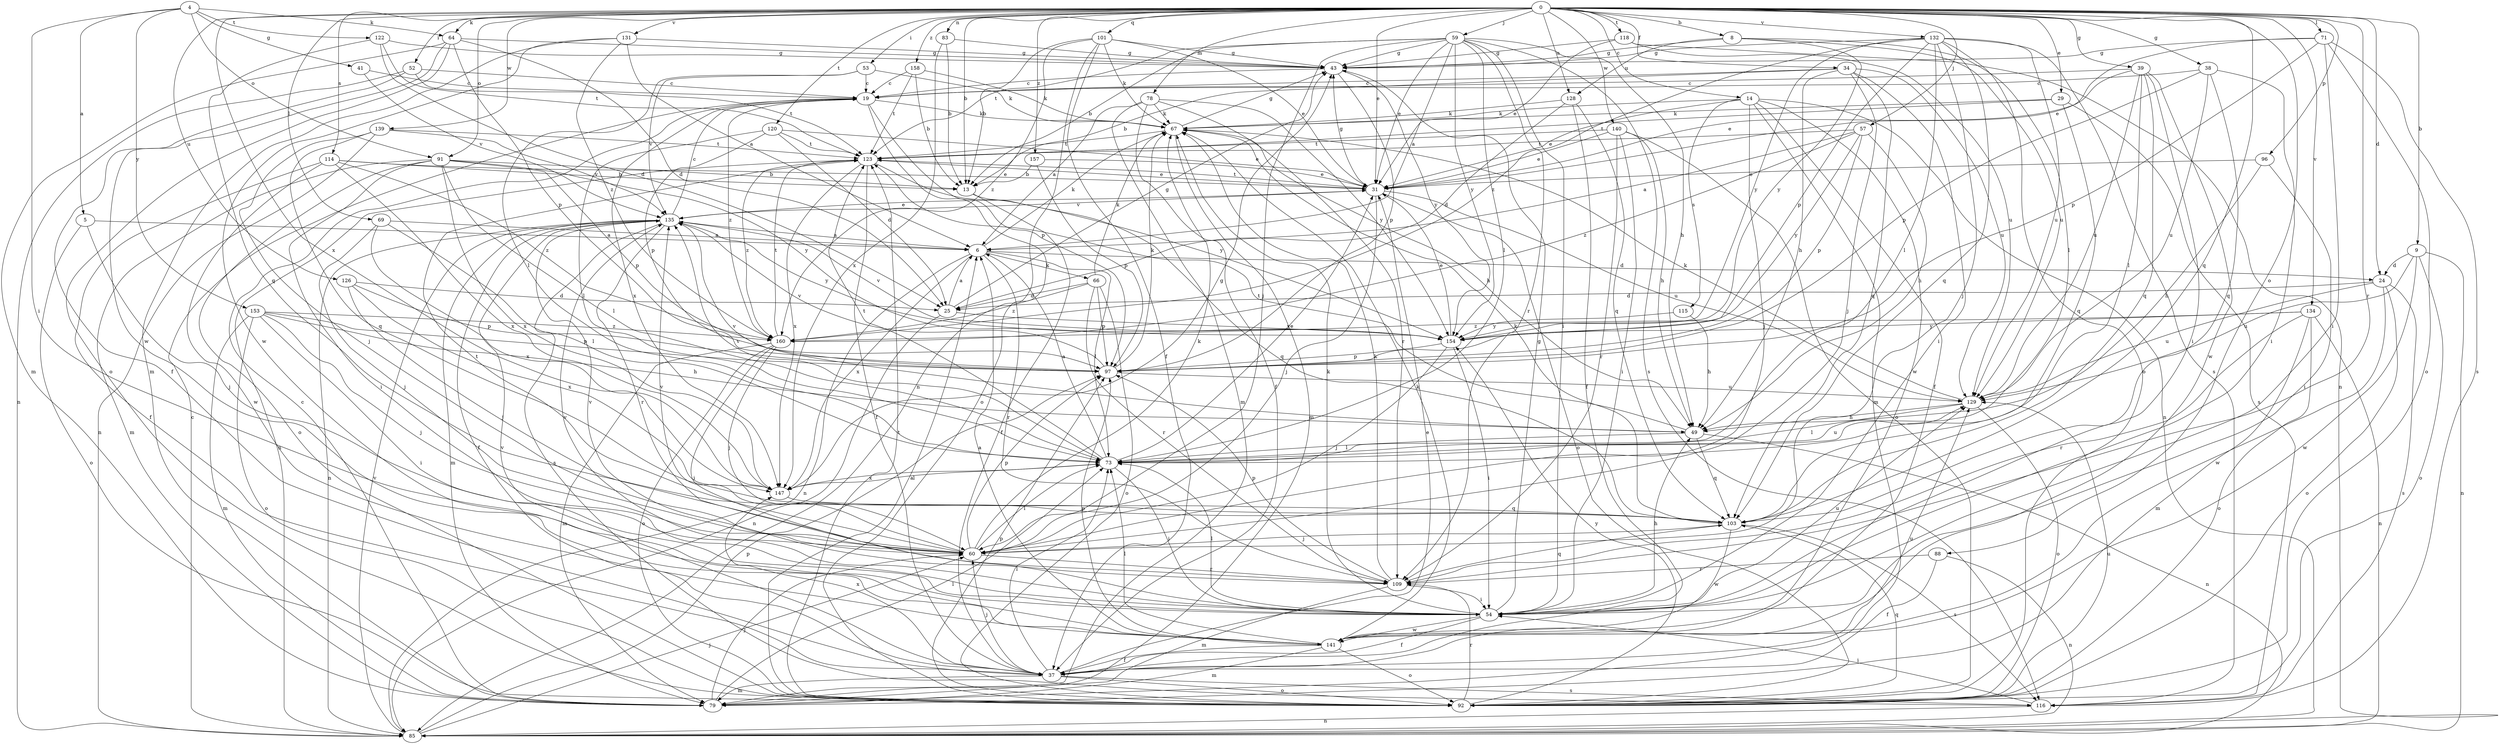 strict digraph  {
0;
4;
5;
6;
8;
9;
13;
14;
19;
24;
25;
29;
31;
34;
37;
38;
39;
41;
43;
49;
52;
53;
54;
57;
59;
60;
64;
66;
67;
69;
71;
73;
78;
79;
83;
85;
88;
91;
92;
96;
97;
101;
103;
109;
114;
115;
116;
118;
120;
122;
123;
126;
128;
129;
131;
132;
134;
135;
139;
140;
141;
147;
153;
154;
157;
158;
160;
0 -> 8  [label=b];
0 -> 9  [label=b];
0 -> 13  [label=b];
0 -> 14  [label=c];
0 -> 24  [label=d];
0 -> 29  [label=e];
0 -> 31  [label=e];
0 -> 34  [label=f];
0 -> 38  [label=g];
0 -> 39  [label=g];
0 -> 52  [label=i];
0 -> 53  [label=i];
0 -> 57  [label=j];
0 -> 59  [label=j];
0 -> 64  [label=k];
0 -> 69  [label=l];
0 -> 71  [label=l];
0 -> 78  [label=m];
0 -> 83  [label=n];
0 -> 88  [label=o];
0 -> 91  [label=o];
0 -> 96  [label=p];
0 -> 101  [label=q];
0 -> 103  [label=q];
0 -> 109  [label=r];
0 -> 114  [label=s];
0 -> 118  [label=t];
0 -> 120  [label=t];
0 -> 126  [label=u];
0 -> 128  [label=u];
0 -> 131  [label=v];
0 -> 132  [label=v];
0 -> 134  [label=v];
0 -> 139  [label=w];
0 -> 140  [label=w];
0 -> 147  [label=x];
0 -> 157  [label=z];
0 -> 158  [label=z];
4 -> 5  [label=a];
4 -> 41  [label=g];
4 -> 54  [label=i];
4 -> 64  [label=k];
4 -> 91  [label=o];
4 -> 122  [label=t];
4 -> 153  [label=y];
5 -> 6  [label=a];
5 -> 60  [label=j];
5 -> 92  [label=o];
6 -> 24  [label=d];
6 -> 66  [label=k];
6 -> 67  [label=k];
6 -> 73  [label=l];
6 -> 85  [label=n];
6 -> 109  [label=r];
6 -> 147  [label=x];
8 -> 43  [label=g];
8 -> 73  [label=l];
8 -> 128  [label=u];
8 -> 129  [label=u];
8 -> 154  [label=y];
9 -> 24  [label=d];
9 -> 85  [label=n];
9 -> 92  [label=o];
9 -> 129  [label=u];
9 -> 141  [label=w];
13 -> 37  [label=f];
13 -> 103  [label=q];
14 -> 31  [label=e];
14 -> 37  [label=f];
14 -> 60  [label=j];
14 -> 67  [label=k];
14 -> 79  [label=m];
14 -> 85  [label=n];
14 -> 115  [label=s];
14 -> 141  [label=w];
19 -> 67  [label=k];
19 -> 92  [label=o];
19 -> 97  [label=p];
19 -> 147  [label=x];
19 -> 160  [label=z];
24 -> 25  [label=d];
24 -> 92  [label=o];
24 -> 116  [label=s];
24 -> 129  [label=u];
24 -> 141  [label=w];
25 -> 6  [label=a];
25 -> 43  [label=g];
25 -> 85  [label=n];
25 -> 154  [label=y];
29 -> 67  [label=k];
29 -> 103  [label=q];
29 -> 116  [label=s];
29 -> 123  [label=t];
31 -> 43  [label=g];
31 -> 60  [label=j];
31 -> 92  [label=o];
31 -> 123  [label=t];
31 -> 129  [label=u];
31 -> 135  [label=v];
34 -> 13  [label=b];
34 -> 19  [label=c];
34 -> 49  [label=h];
34 -> 54  [label=i];
34 -> 60  [label=j];
34 -> 103  [label=q];
34 -> 129  [label=u];
37 -> 31  [label=e];
37 -> 60  [label=j];
37 -> 73  [label=l];
37 -> 79  [label=m];
37 -> 92  [label=o];
37 -> 116  [label=s];
37 -> 129  [label=u];
37 -> 135  [label=v];
37 -> 147  [label=x];
38 -> 19  [label=c];
38 -> 54  [label=i];
38 -> 97  [label=p];
38 -> 103  [label=q];
38 -> 129  [label=u];
39 -> 19  [label=c];
39 -> 31  [label=e];
39 -> 54  [label=i];
39 -> 73  [label=l];
39 -> 103  [label=q];
39 -> 129  [label=u];
39 -> 141  [label=w];
41 -> 19  [label=c];
41 -> 135  [label=v];
43 -> 19  [label=c];
43 -> 97  [label=p];
43 -> 154  [label=y];
49 -> 73  [label=l];
49 -> 85  [label=n];
49 -> 103  [label=q];
49 -> 123  [label=t];
49 -> 135  [label=v];
52 -> 19  [label=c];
52 -> 37  [label=f];
52 -> 85  [label=n];
52 -> 123  [label=t];
53 -> 19  [label=c];
53 -> 67  [label=k];
53 -> 73  [label=l];
53 -> 135  [label=v];
54 -> 37  [label=f];
54 -> 43  [label=g];
54 -> 49  [label=h];
54 -> 67  [label=k];
54 -> 73  [label=l];
54 -> 129  [label=u];
54 -> 135  [label=v];
54 -> 141  [label=w];
57 -> 6  [label=a];
57 -> 49  [label=h];
57 -> 97  [label=p];
57 -> 123  [label=t];
57 -> 154  [label=y];
57 -> 160  [label=z];
59 -> 6  [label=a];
59 -> 13  [label=b];
59 -> 31  [label=e];
59 -> 43  [label=g];
59 -> 49  [label=h];
59 -> 54  [label=i];
59 -> 60  [label=j];
59 -> 73  [label=l];
59 -> 109  [label=r];
59 -> 116  [label=s];
59 -> 123  [label=t];
59 -> 154  [label=y];
60 -> 67  [label=k];
60 -> 73  [label=l];
60 -> 97  [label=p];
60 -> 109  [label=r];
60 -> 123  [label=t];
60 -> 135  [label=v];
64 -> 25  [label=d];
64 -> 43  [label=g];
64 -> 79  [label=m];
64 -> 92  [label=o];
64 -> 97  [label=p];
64 -> 141  [label=w];
66 -> 25  [label=d];
66 -> 67  [label=k];
66 -> 92  [label=o];
66 -> 97  [label=p];
66 -> 109  [label=r];
66 -> 160  [label=z];
67 -> 43  [label=g];
67 -> 49  [label=h];
67 -> 79  [label=m];
67 -> 123  [label=t];
69 -> 6  [label=a];
69 -> 60  [label=j];
69 -> 73  [label=l];
69 -> 147  [label=x];
71 -> 31  [label=e];
71 -> 43  [label=g];
71 -> 54  [label=i];
71 -> 92  [label=o];
71 -> 97  [label=p];
71 -> 116  [label=s];
73 -> 6  [label=a];
73 -> 31  [label=e];
73 -> 54  [label=i];
73 -> 123  [label=t];
73 -> 129  [label=u];
73 -> 135  [label=v];
73 -> 147  [label=x];
78 -> 6  [label=a];
78 -> 37  [label=f];
78 -> 67  [label=k];
78 -> 79  [label=m];
78 -> 109  [label=r];
78 -> 154  [label=y];
79 -> 19  [label=c];
79 -> 60  [label=j];
79 -> 73  [label=l];
83 -> 13  [label=b];
83 -> 43  [label=g];
83 -> 147  [label=x];
85 -> 19  [label=c];
85 -> 60  [label=j];
85 -> 97  [label=p];
85 -> 135  [label=v];
88 -> 37  [label=f];
88 -> 85  [label=n];
88 -> 109  [label=r];
91 -> 13  [label=b];
91 -> 54  [label=i];
91 -> 73  [label=l];
91 -> 79  [label=m];
91 -> 92  [label=o];
91 -> 97  [label=p];
91 -> 147  [label=x];
91 -> 154  [label=y];
92 -> 6  [label=a];
92 -> 97  [label=p];
92 -> 103  [label=q];
92 -> 109  [label=r];
92 -> 123  [label=t];
92 -> 129  [label=u];
92 -> 154  [label=y];
96 -> 31  [label=e];
96 -> 49  [label=h];
96 -> 54  [label=i];
97 -> 67  [label=k];
97 -> 129  [label=u];
97 -> 135  [label=v];
101 -> 13  [label=b];
101 -> 31  [label=e];
101 -> 37  [label=f];
101 -> 43  [label=g];
101 -> 67  [label=k];
101 -> 85  [label=n];
101 -> 160  [label=z];
103 -> 60  [label=j];
103 -> 67  [label=k];
103 -> 116  [label=s];
103 -> 141  [label=w];
109 -> 54  [label=i];
109 -> 67  [label=k];
109 -> 79  [label=m];
109 -> 97  [label=p];
109 -> 103  [label=q];
109 -> 135  [label=v];
114 -> 13  [label=b];
114 -> 31  [label=e];
114 -> 37  [label=f];
114 -> 141  [label=w];
114 -> 147  [label=x];
114 -> 160  [label=z];
115 -> 49  [label=h];
115 -> 154  [label=y];
116 -> 54  [label=i];
116 -> 85  [label=n];
118 -> 31  [label=e];
118 -> 43  [label=g];
118 -> 85  [label=n];
118 -> 129  [label=u];
120 -> 25  [label=d];
120 -> 31  [label=e];
120 -> 73  [label=l];
120 -> 97  [label=p];
120 -> 123  [label=t];
122 -> 25  [label=d];
122 -> 43  [label=g];
122 -> 103  [label=q];
122 -> 123  [label=t];
123 -> 31  [label=e];
123 -> 37  [label=f];
123 -> 85  [label=n];
123 -> 147  [label=x];
123 -> 154  [label=y];
123 -> 160  [label=z];
126 -> 25  [label=d];
126 -> 60  [label=j];
126 -> 97  [label=p];
126 -> 147  [label=x];
128 -> 25  [label=d];
128 -> 37  [label=f];
128 -> 67  [label=k];
128 -> 103  [label=q];
129 -> 49  [label=h];
129 -> 67  [label=k];
129 -> 73  [label=l];
129 -> 92  [label=o];
131 -> 6  [label=a];
131 -> 43  [label=g];
131 -> 79  [label=m];
131 -> 141  [label=w];
131 -> 160  [label=z];
132 -> 43  [label=g];
132 -> 60  [label=j];
132 -> 73  [label=l];
132 -> 92  [label=o];
132 -> 97  [label=p];
132 -> 103  [label=q];
132 -> 116  [label=s];
132 -> 129  [label=u];
132 -> 154  [label=y];
132 -> 160  [label=z];
134 -> 79  [label=m];
134 -> 85  [label=n];
134 -> 92  [label=o];
134 -> 109  [label=r];
134 -> 154  [label=y];
134 -> 160  [label=z];
135 -> 6  [label=a];
135 -> 19  [label=c];
135 -> 31  [label=e];
135 -> 37  [label=f];
135 -> 79  [label=m];
135 -> 85  [label=n];
135 -> 109  [label=r];
135 -> 116  [label=s];
135 -> 154  [label=y];
139 -> 60  [label=j];
139 -> 85  [label=n];
139 -> 103  [label=q];
139 -> 123  [label=t];
139 -> 135  [label=v];
140 -> 31  [label=e];
140 -> 49  [label=h];
140 -> 54  [label=i];
140 -> 92  [label=o];
140 -> 109  [label=r];
140 -> 123  [label=t];
141 -> 6  [label=a];
141 -> 37  [label=f];
141 -> 67  [label=k];
141 -> 73  [label=l];
141 -> 79  [label=m];
141 -> 92  [label=o];
141 -> 97  [label=p];
147 -> 43  [label=g];
147 -> 73  [label=l];
147 -> 103  [label=q];
153 -> 49  [label=h];
153 -> 54  [label=i];
153 -> 60  [label=j];
153 -> 79  [label=m];
153 -> 92  [label=o];
153 -> 97  [label=p];
153 -> 160  [label=z];
154 -> 31  [label=e];
154 -> 54  [label=i];
154 -> 60  [label=j];
154 -> 97  [label=p];
154 -> 135  [label=v];
157 -> 13  [label=b];
157 -> 31  [label=e];
157 -> 97  [label=p];
158 -> 13  [label=b];
158 -> 19  [label=c];
158 -> 67  [label=k];
158 -> 123  [label=t];
160 -> 54  [label=i];
160 -> 60  [label=j];
160 -> 79  [label=m];
160 -> 92  [label=o];
160 -> 123  [label=t];
}
